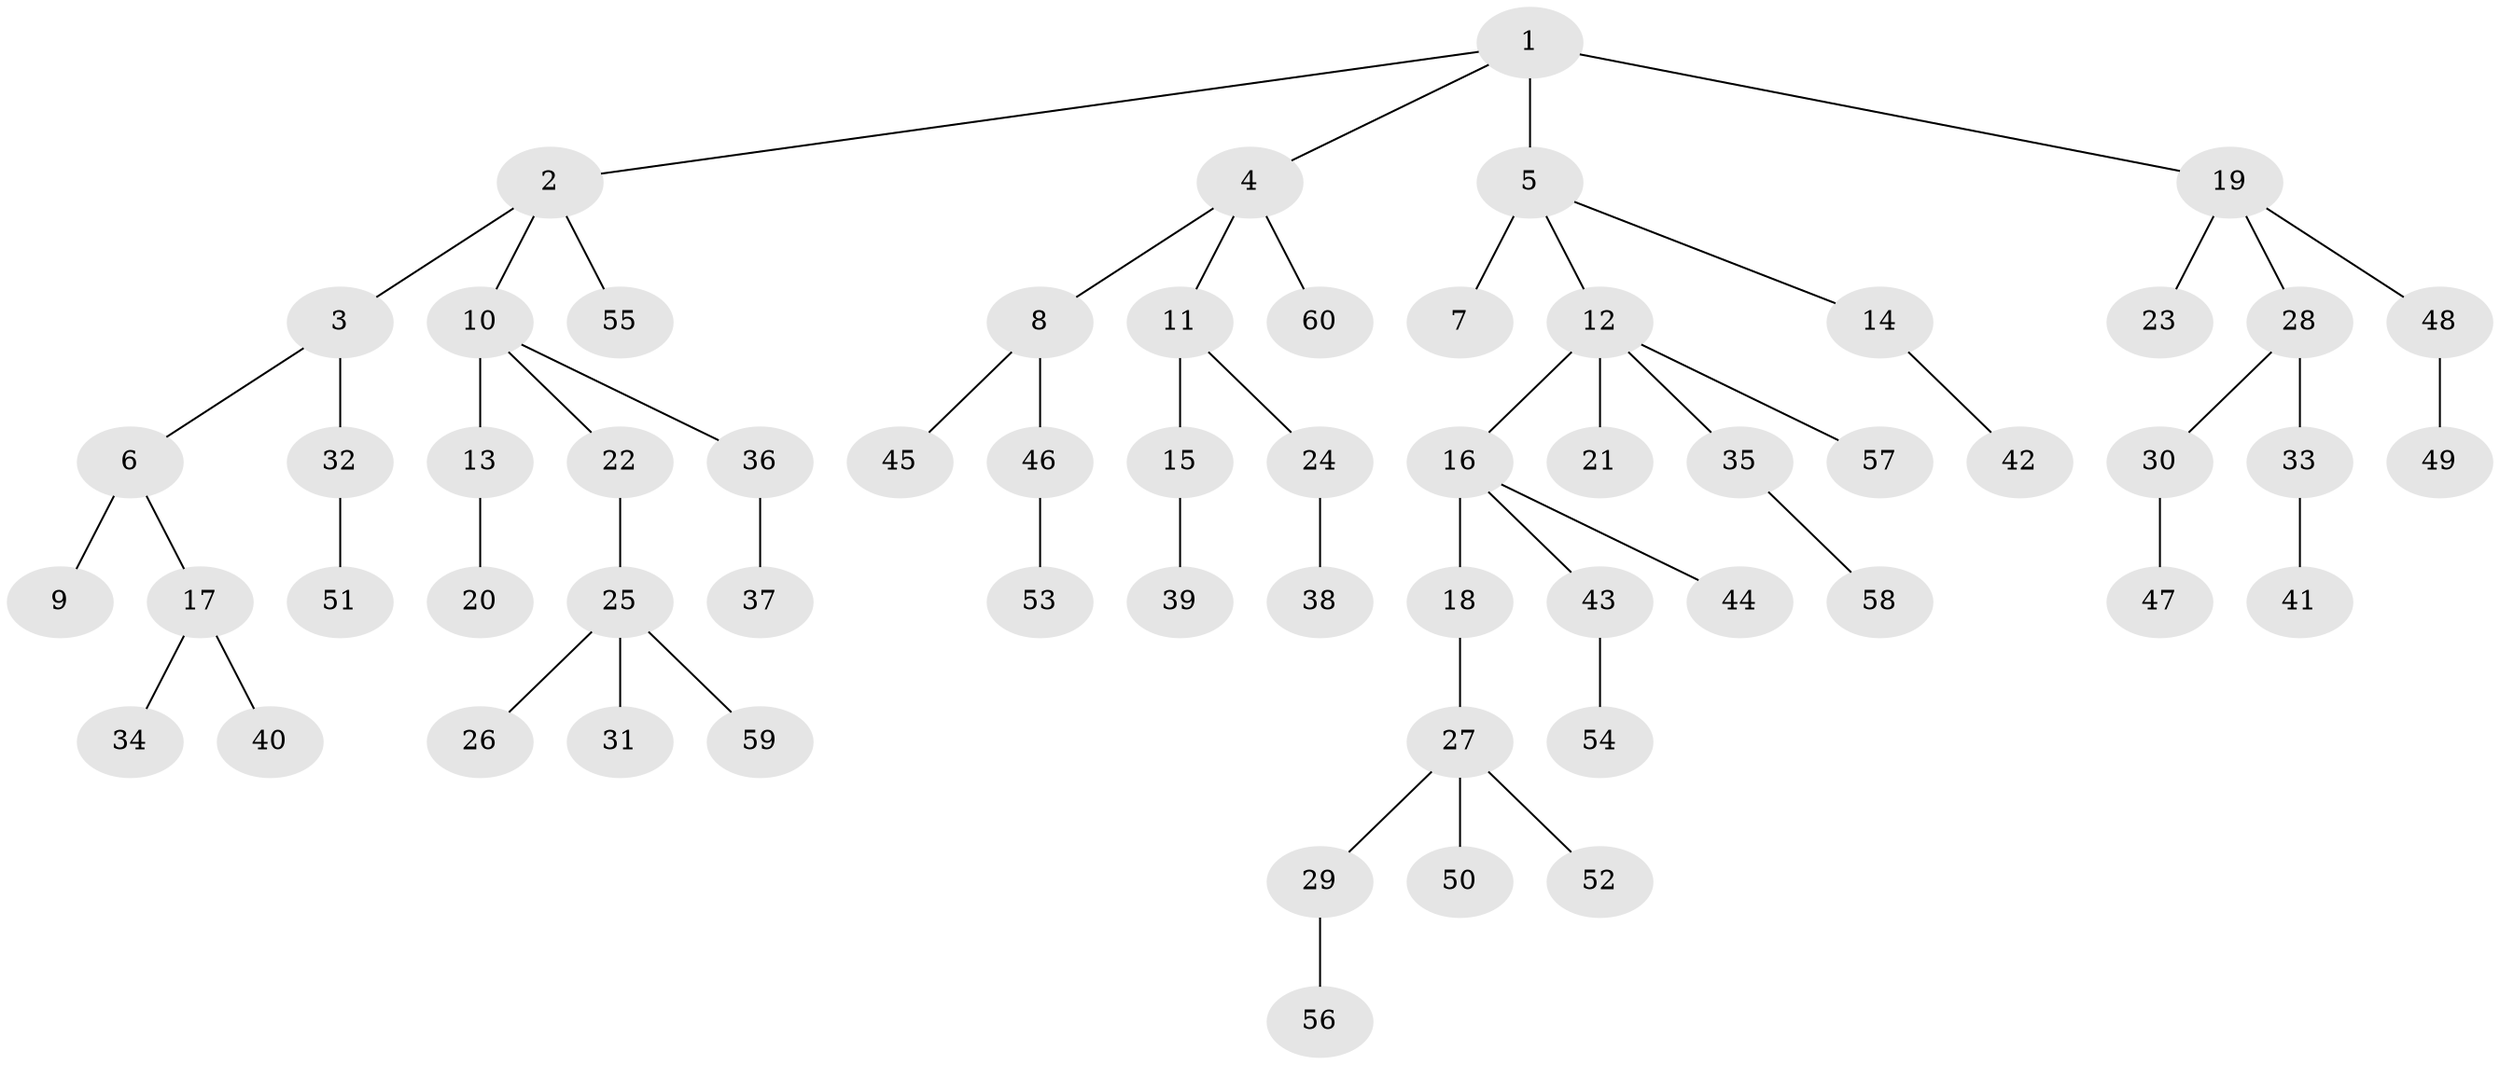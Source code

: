 // original degree distribution, {6: 0.017391304347826087, 5: 0.06956521739130435, 4: 0.02608695652173913, 3: 0.10434782608695652, 2: 0.2782608695652174, 1: 0.4956521739130435, 7: 0.008695652173913044}
// Generated by graph-tools (version 1.1) at 2025/36/03/09/25 02:36:40]
// undirected, 60 vertices, 59 edges
graph export_dot {
graph [start="1"]
  node [color=gray90,style=filled];
  1;
  2;
  3;
  4;
  5;
  6;
  7;
  8;
  9;
  10;
  11;
  12;
  13;
  14;
  15;
  16;
  17;
  18;
  19;
  20;
  21;
  22;
  23;
  24;
  25;
  26;
  27;
  28;
  29;
  30;
  31;
  32;
  33;
  34;
  35;
  36;
  37;
  38;
  39;
  40;
  41;
  42;
  43;
  44;
  45;
  46;
  47;
  48;
  49;
  50;
  51;
  52;
  53;
  54;
  55;
  56;
  57;
  58;
  59;
  60;
  1 -- 2 [weight=1.0];
  1 -- 4 [weight=1.0];
  1 -- 5 [weight=2.0];
  1 -- 19 [weight=1.0];
  2 -- 3 [weight=1.0];
  2 -- 10 [weight=1.0];
  2 -- 55 [weight=1.0];
  3 -- 6 [weight=1.0];
  3 -- 32 [weight=1.0];
  4 -- 8 [weight=1.0];
  4 -- 11 [weight=1.0];
  4 -- 60 [weight=1.0];
  5 -- 7 [weight=1.0];
  5 -- 12 [weight=1.0];
  5 -- 14 [weight=1.0];
  6 -- 9 [weight=2.0];
  6 -- 17 [weight=1.0];
  8 -- 45 [weight=1.0];
  8 -- 46 [weight=1.0];
  10 -- 13 [weight=3.0];
  10 -- 22 [weight=1.0];
  10 -- 36 [weight=1.0];
  11 -- 15 [weight=1.0];
  11 -- 24 [weight=1.0];
  12 -- 16 [weight=1.0];
  12 -- 21 [weight=2.0];
  12 -- 35 [weight=1.0];
  12 -- 57 [weight=1.0];
  13 -- 20 [weight=1.0];
  14 -- 42 [weight=1.0];
  15 -- 39 [weight=2.0];
  16 -- 18 [weight=3.0];
  16 -- 43 [weight=1.0];
  16 -- 44 [weight=1.0];
  17 -- 34 [weight=1.0];
  17 -- 40 [weight=1.0];
  18 -- 27 [weight=1.0];
  19 -- 23 [weight=1.0];
  19 -- 28 [weight=1.0];
  19 -- 48 [weight=1.0];
  22 -- 25 [weight=1.0];
  24 -- 38 [weight=1.0];
  25 -- 26 [weight=1.0];
  25 -- 31 [weight=1.0];
  25 -- 59 [weight=1.0];
  27 -- 29 [weight=1.0];
  27 -- 50 [weight=1.0];
  27 -- 52 [weight=1.0];
  28 -- 30 [weight=1.0];
  28 -- 33 [weight=3.0];
  29 -- 56 [weight=1.0];
  30 -- 47 [weight=1.0];
  32 -- 51 [weight=1.0];
  33 -- 41 [weight=1.0];
  35 -- 58 [weight=1.0];
  36 -- 37 [weight=2.0];
  43 -- 54 [weight=1.0];
  46 -- 53 [weight=1.0];
  48 -- 49 [weight=1.0];
}
